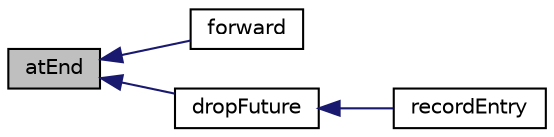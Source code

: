digraph "atEnd"
{
  edge [fontname="Helvetica",fontsize="10",labelfontname="Helvetica",labelfontsize="10"];
  node [fontname="Helvetica",fontsize="10",shape=record];
  rankdir="LR";
  Node1 [label="atEnd",height=0.2,width=0.4,color="black", fillcolor="grey75", style="filled" fontcolor="black"];
  Node1 -> Node2 [dir="back",color="midnightblue",fontsize="10",style="solid",fontname="Helvetica"];
  Node2 [label="forward",height=0.2,width=0.4,color="black", fillcolor="white", style="filled",URL="$class_simple_browser_history.html#a3796e2c71a813b05f6e5bbf646bf7fc4"];
  Node1 -> Node3 [dir="back",color="midnightblue",fontsize="10",style="solid",fontname="Helvetica"];
  Node3 [label="dropFuture",height=0.2,width=0.4,color="black", fillcolor="white", style="filled",URL="$class_simple_browser_history.html#a8533687c93e0a7a0d75cbc4d1ea11017"];
  Node3 -> Node4 [dir="back",color="midnightblue",fontsize="10",style="solid",fontname="Helvetica"];
  Node4 [label="recordEntry",height=0.2,width=0.4,color="black", fillcolor="white", style="filled",URL="$class_simple_browser_history.html#a25502423bf514fb183fad44a14bbf474"];
}

